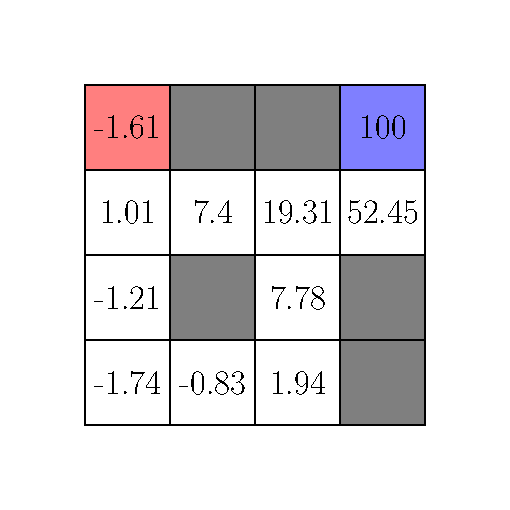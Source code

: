 settings.outformat = "png";
defaultpen(fontsize(16pt));
unitsize(1.5cm);

fill(box((-1, -1), (5, 5)), white);
fill(box((0, 4), (1, 3)), lightred);
fill(box((3, 3), (4, 4)), lightblue);
fill(box((1, 3), (3, 4)), gray);
fill(box((1, 1), (2, 2)), gray);
fill(box((3, 0), (4, 2)), gray);

for (int i = 0; i < 5; ++i) {
    draw((0, i) -- (4, i));
    draw((i, 0) -- (i, 4));
}

label("-1.61", (0.5, 3.5));
label("100", (3.5, 3.5));
label("1.01", (0.5, 2.5));
label("7.4", (1.5, 2.5));
label("19.31", (2.5, 2.5));
label("52.45", (3.5, 2.5));
label("-1.21", (0.5, 1.5));
label("7.78", (2.5, 1.5));
label("-1.74", (0.5, 0.5));
label("-0.83", (1.5, 0.5));
label("1.94", (2.5, 0.5));





